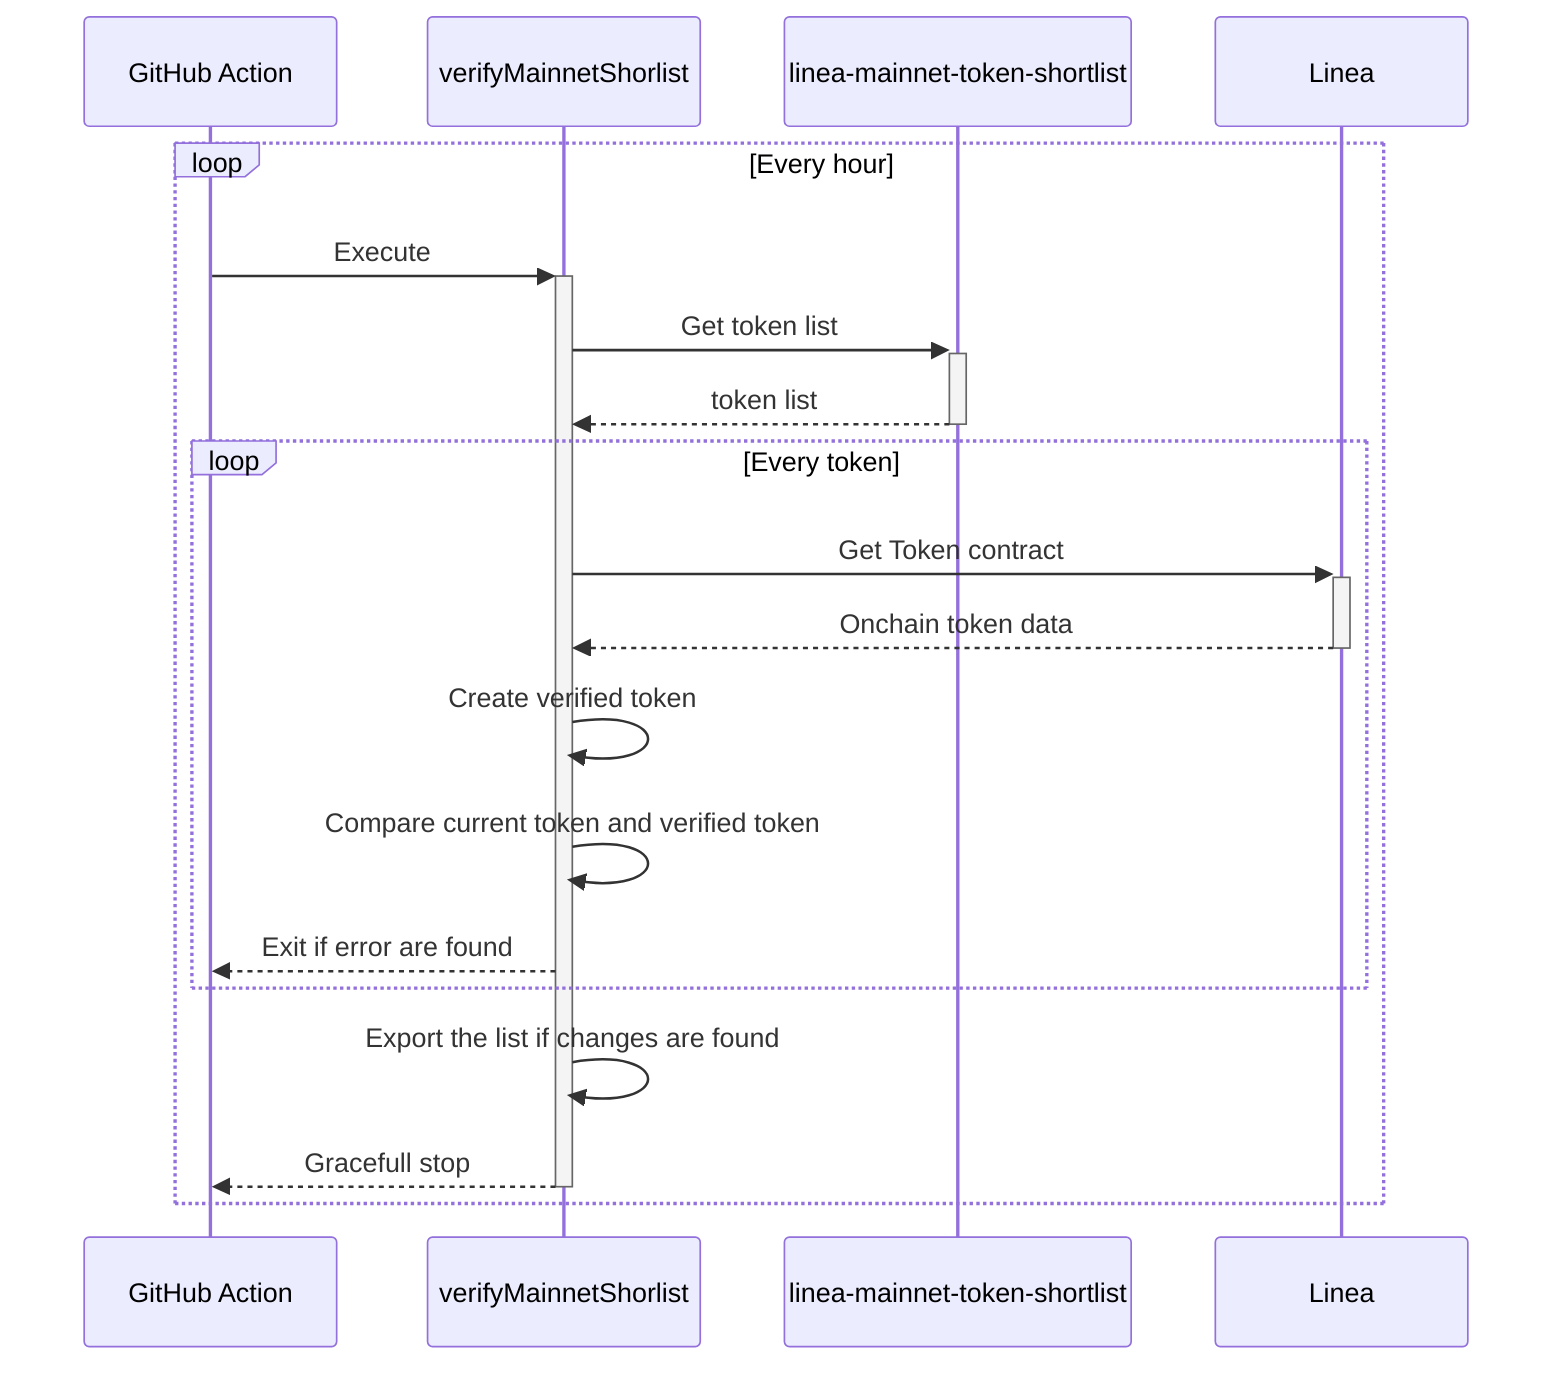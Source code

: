 sequenceDiagram
    loop Every hour
        GitHub Action->>+verifyMainnetShorlist: Execute
        verifyMainnetShorlist->>+linea-mainnet-token-shortlist: Get token list
        linea-mainnet-token-shortlist-->>-verifyMainnetShorlist: token list

        loop Every token
            verifyMainnetShorlist->>+Linea: Get Token contract
            Linea-->>-verifyMainnetShorlist: Onchain token data
            verifyMainnetShorlist->>verifyMainnetShorlist: Create verified token
            verifyMainnetShorlist->>verifyMainnetShorlist: Compare current token and verified token
            verifyMainnetShorlist-->>GitHub Action: Exit if error are found
            
        end
        verifyMainnetShorlist->>verifyMainnetShorlist: Export the list if changes are found
        verifyMainnetShorlist-->>-GitHub Action: Gracefull stop
    end